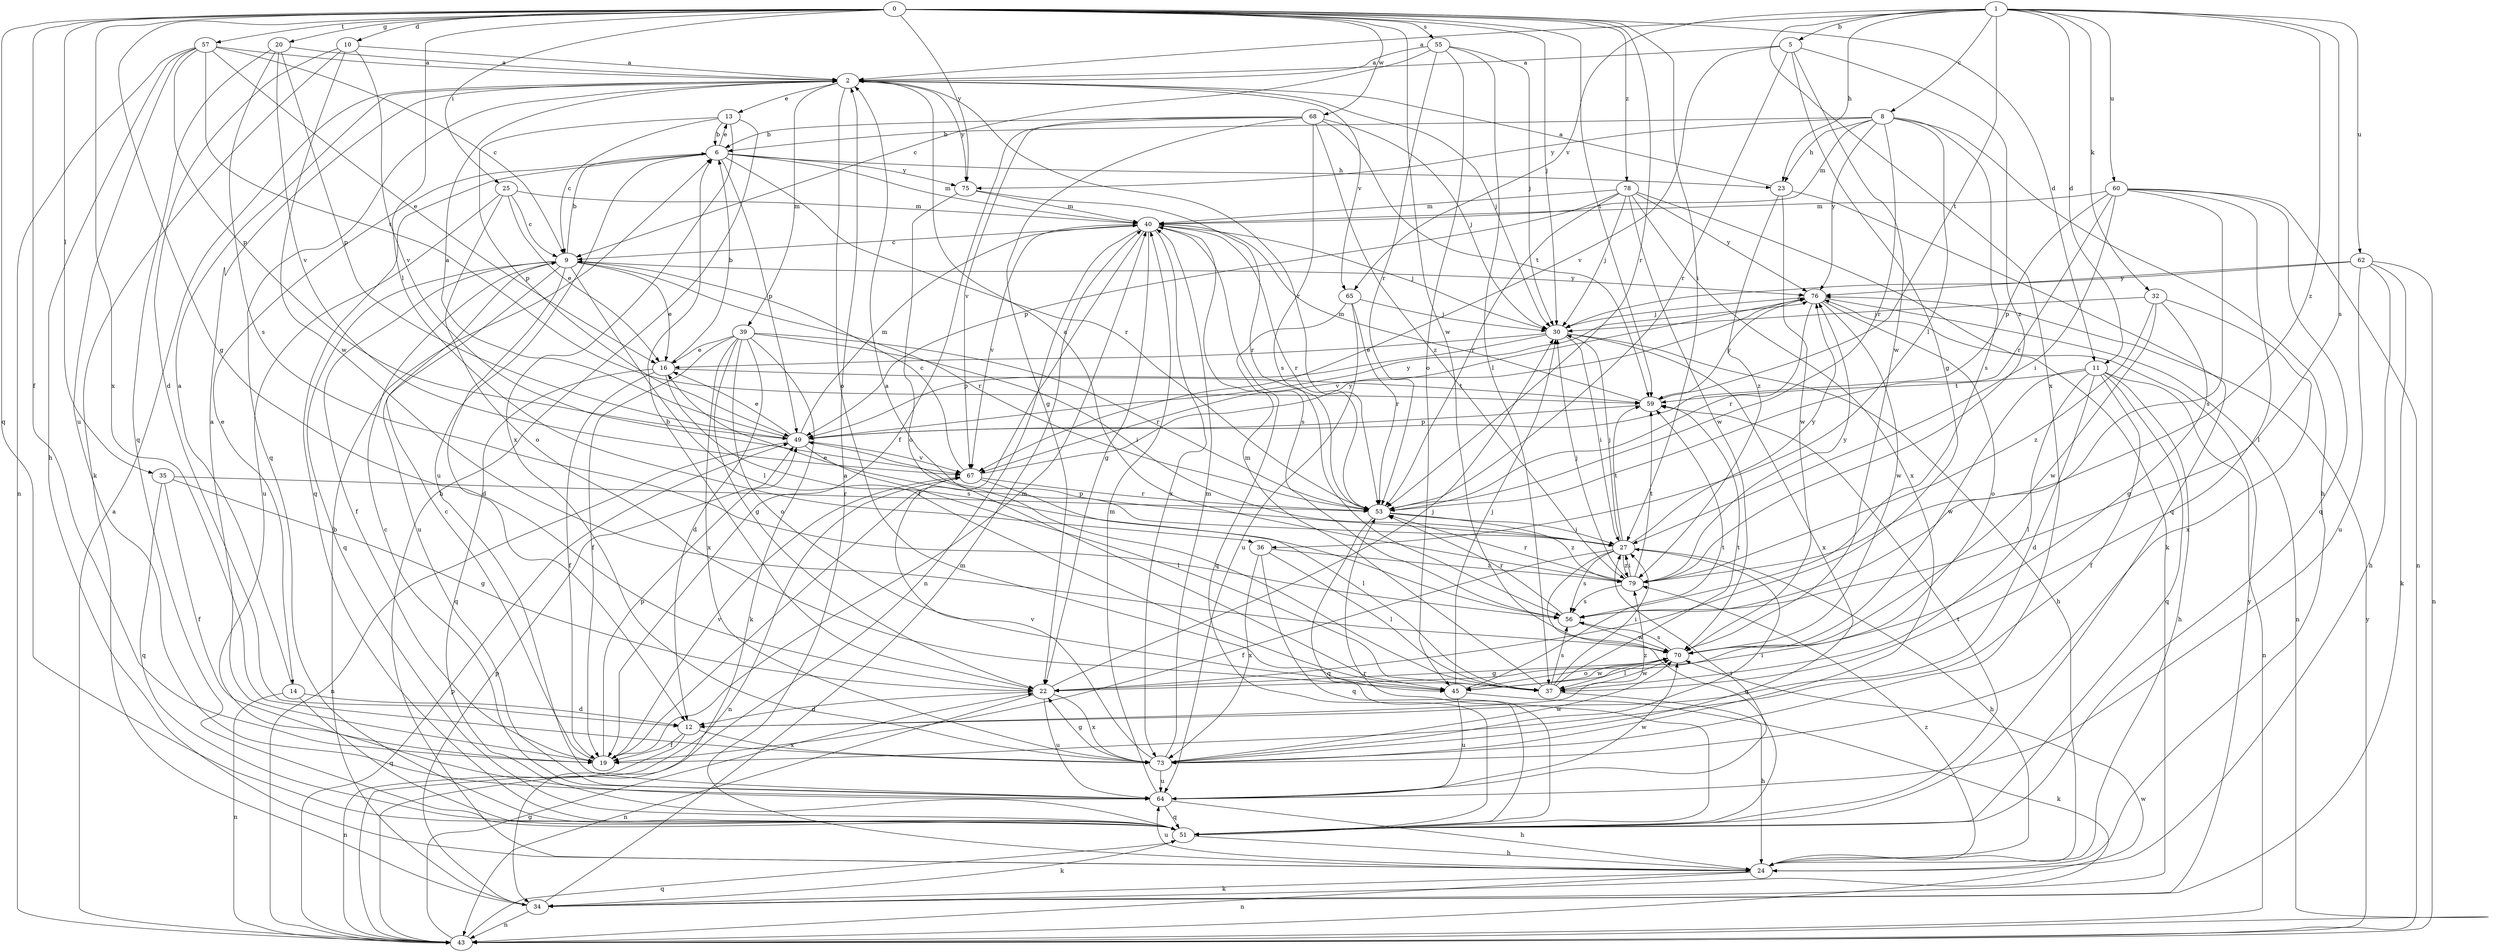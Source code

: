strict digraph  {
0;
1;
2;
5;
6;
8;
9;
10;
11;
12;
13;
14;
16;
19;
20;
22;
23;
24;
25;
27;
30;
32;
34;
35;
36;
37;
39;
40;
43;
45;
49;
51;
53;
55;
56;
57;
59;
60;
62;
64;
65;
67;
68;
70;
73;
75;
76;
78;
79;
0 -> 10  [label=d];
0 -> 11  [label=d];
0 -> 19  [label=f];
0 -> 20  [label=g];
0 -> 22  [label=g];
0 -> 25  [label=i];
0 -> 27  [label=i];
0 -> 30  [label=j];
0 -> 35  [label=l];
0 -> 36  [label=l];
0 -> 51  [label=q];
0 -> 53  [label=r];
0 -> 55  [label=s];
0 -> 57  [label=t];
0 -> 59  [label=t];
0 -> 68  [label=w];
0 -> 70  [label=w];
0 -> 73  [label=x];
0 -> 75  [label=y];
0 -> 78  [label=z];
1 -> 2  [label=a];
1 -> 5  [label=b];
1 -> 8  [label=c];
1 -> 11  [label=d];
1 -> 23  [label=h];
1 -> 32  [label=k];
1 -> 56  [label=s];
1 -> 59  [label=t];
1 -> 60  [label=u];
1 -> 62  [label=u];
1 -> 65  [label=v];
1 -> 73  [label=x];
1 -> 79  [label=z];
2 -> 13  [label=e];
2 -> 30  [label=j];
2 -> 39  [label=m];
2 -> 45  [label=o];
2 -> 51  [label=q];
2 -> 53  [label=r];
2 -> 65  [label=v];
2 -> 75  [label=y];
5 -> 2  [label=a];
5 -> 22  [label=g];
5 -> 53  [label=r];
5 -> 67  [label=v];
5 -> 70  [label=w];
5 -> 79  [label=z];
6 -> 13  [label=e];
6 -> 14  [label=e];
6 -> 23  [label=h];
6 -> 40  [label=m];
6 -> 49  [label=p];
6 -> 51  [label=q];
6 -> 53  [label=r];
6 -> 64  [label=u];
6 -> 75  [label=y];
8 -> 6  [label=b];
8 -> 23  [label=h];
8 -> 24  [label=h];
8 -> 36  [label=l];
8 -> 40  [label=m];
8 -> 53  [label=r];
8 -> 56  [label=s];
8 -> 75  [label=y];
8 -> 76  [label=y];
9 -> 6  [label=b];
9 -> 12  [label=d];
9 -> 16  [label=e];
9 -> 19  [label=f];
9 -> 37  [label=l];
9 -> 51  [label=q];
9 -> 53  [label=r];
9 -> 64  [label=u];
9 -> 76  [label=y];
10 -> 2  [label=a];
10 -> 12  [label=d];
10 -> 34  [label=k];
10 -> 67  [label=v];
10 -> 70  [label=w];
11 -> 12  [label=d];
11 -> 19  [label=f];
11 -> 24  [label=h];
11 -> 37  [label=l];
11 -> 43  [label=n];
11 -> 51  [label=q];
11 -> 59  [label=t];
11 -> 70  [label=w];
12 -> 19  [label=f];
12 -> 43  [label=n];
12 -> 73  [label=x];
12 -> 79  [label=z];
13 -> 6  [label=b];
13 -> 9  [label=c];
13 -> 24  [label=h];
13 -> 49  [label=p];
13 -> 73  [label=x];
14 -> 2  [label=a];
14 -> 12  [label=d];
14 -> 43  [label=n];
14 -> 51  [label=q];
16 -> 6  [label=b];
16 -> 19  [label=f];
16 -> 51  [label=q];
16 -> 56  [label=s];
16 -> 59  [label=t];
19 -> 2  [label=a];
19 -> 9  [label=c];
19 -> 40  [label=m];
19 -> 49  [label=p];
19 -> 67  [label=v];
20 -> 2  [label=a];
20 -> 49  [label=p];
20 -> 51  [label=q];
20 -> 56  [label=s];
20 -> 67  [label=v];
22 -> 6  [label=b];
22 -> 12  [label=d];
22 -> 30  [label=j];
22 -> 43  [label=n];
22 -> 64  [label=u];
22 -> 73  [label=x];
23 -> 2  [label=a];
23 -> 51  [label=q];
23 -> 70  [label=w];
23 -> 79  [label=z];
24 -> 2  [label=a];
24 -> 34  [label=k];
24 -> 43  [label=n];
24 -> 64  [label=u];
24 -> 79  [label=z];
25 -> 9  [label=c];
25 -> 16  [label=e];
25 -> 40  [label=m];
25 -> 45  [label=o];
25 -> 64  [label=u];
27 -> 16  [label=e];
27 -> 19  [label=f];
27 -> 24  [label=h];
27 -> 30  [label=j];
27 -> 49  [label=p];
27 -> 51  [label=q];
27 -> 56  [label=s];
27 -> 59  [label=t];
27 -> 76  [label=y];
27 -> 79  [label=z];
30 -> 16  [label=e];
30 -> 24  [label=h];
30 -> 27  [label=i];
30 -> 49  [label=p];
30 -> 73  [label=x];
32 -> 22  [label=g];
32 -> 30  [label=j];
32 -> 70  [label=w];
32 -> 73  [label=x];
32 -> 79  [label=z];
34 -> 6  [label=b];
34 -> 40  [label=m];
34 -> 43  [label=n];
34 -> 49  [label=p];
34 -> 76  [label=y];
35 -> 19  [label=f];
35 -> 22  [label=g];
35 -> 51  [label=q];
35 -> 53  [label=r];
36 -> 37  [label=l];
36 -> 51  [label=q];
36 -> 73  [label=x];
36 -> 79  [label=z];
37 -> 2  [label=a];
37 -> 24  [label=h];
37 -> 27  [label=i];
37 -> 40  [label=m];
37 -> 56  [label=s];
37 -> 59  [label=t];
37 -> 70  [label=w];
39 -> 12  [label=d];
39 -> 16  [label=e];
39 -> 19  [label=f];
39 -> 22  [label=g];
39 -> 27  [label=i];
39 -> 34  [label=k];
39 -> 45  [label=o];
39 -> 53  [label=r];
39 -> 73  [label=x];
40 -> 9  [label=c];
40 -> 19  [label=f];
40 -> 22  [label=g];
40 -> 30  [label=j];
40 -> 43  [label=n];
40 -> 53  [label=r];
40 -> 56  [label=s];
40 -> 67  [label=v];
40 -> 73  [label=x];
43 -> 2  [label=a];
43 -> 22  [label=g];
43 -> 49  [label=p];
43 -> 51  [label=q];
43 -> 70  [label=w];
43 -> 76  [label=y];
45 -> 30  [label=j];
45 -> 34  [label=k];
45 -> 59  [label=t];
45 -> 64  [label=u];
45 -> 70  [label=w];
49 -> 2  [label=a];
49 -> 16  [label=e];
49 -> 37  [label=l];
49 -> 40  [label=m];
49 -> 43  [label=n];
49 -> 67  [label=v];
49 -> 76  [label=y];
51 -> 24  [label=h];
51 -> 34  [label=k];
51 -> 53  [label=r];
51 -> 59  [label=t];
53 -> 27  [label=i];
53 -> 51  [label=q];
53 -> 79  [label=z];
55 -> 2  [label=a];
55 -> 9  [label=c];
55 -> 30  [label=j];
55 -> 37  [label=l];
55 -> 45  [label=o];
55 -> 53  [label=r];
56 -> 53  [label=r];
56 -> 70  [label=w];
57 -> 2  [label=a];
57 -> 9  [label=c];
57 -> 16  [label=e];
57 -> 24  [label=h];
57 -> 43  [label=n];
57 -> 49  [label=p];
57 -> 59  [label=t];
57 -> 64  [label=u];
59 -> 40  [label=m];
59 -> 49  [label=p];
59 -> 76  [label=y];
60 -> 27  [label=i];
60 -> 37  [label=l];
60 -> 40  [label=m];
60 -> 43  [label=n];
60 -> 49  [label=p];
60 -> 51  [label=q];
60 -> 53  [label=r];
60 -> 56  [label=s];
62 -> 24  [label=h];
62 -> 30  [label=j];
62 -> 34  [label=k];
62 -> 43  [label=n];
62 -> 64  [label=u];
62 -> 76  [label=y];
64 -> 9  [label=c];
64 -> 24  [label=h];
64 -> 27  [label=i];
64 -> 40  [label=m];
64 -> 51  [label=q];
64 -> 70  [label=w];
65 -> 30  [label=j];
65 -> 51  [label=q];
65 -> 53  [label=r];
65 -> 64  [label=u];
67 -> 9  [label=c];
67 -> 37  [label=l];
67 -> 43  [label=n];
67 -> 53  [label=r];
67 -> 76  [label=y];
68 -> 6  [label=b];
68 -> 19  [label=f];
68 -> 22  [label=g];
68 -> 30  [label=j];
68 -> 56  [label=s];
68 -> 59  [label=t];
68 -> 67  [label=v];
68 -> 79  [label=z];
70 -> 22  [label=g];
70 -> 37  [label=l];
70 -> 45  [label=o];
70 -> 56  [label=s];
73 -> 22  [label=g];
73 -> 27  [label=i];
73 -> 40  [label=m];
73 -> 64  [label=u];
73 -> 67  [label=v];
73 -> 70  [label=w];
75 -> 40  [label=m];
75 -> 45  [label=o];
75 -> 53  [label=r];
76 -> 30  [label=j];
76 -> 43  [label=n];
76 -> 45  [label=o];
76 -> 53  [label=r];
76 -> 67  [label=v];
76 -> 70  [label=w];
78 -> 30  [label=j];
78 -> 34  [label=k];
78 -> 40  [label=m];
78 -> 49  [label=p];
78 -> 53  [label=r];
78 -> 70  [label=w];
78 -> 73  [label=x];
78 -> 76  [label=y];
79 -> 2  [label=a];
79 -> 27  [label=i];
79 -> 30  [label=j];
79 -> 53  [label=r];
79 -> 56  [label=s];
79 -> 59  [label=t];
79 -> 76  [label=y];
}
